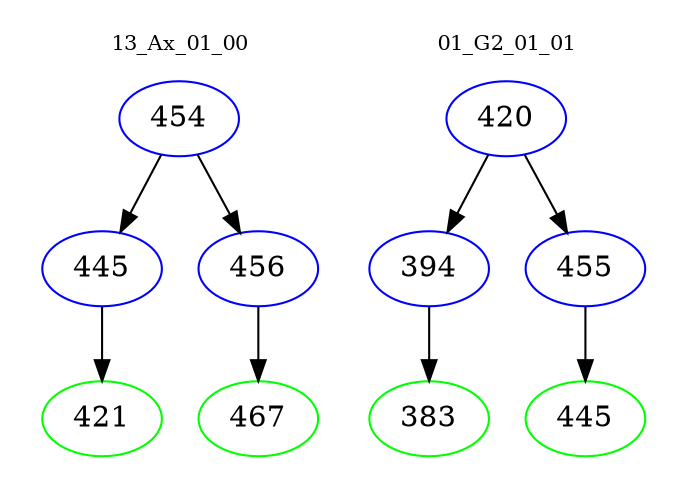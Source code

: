 digraph{
subgraph cluster_0 {
color = white
label = "13_Ax_01_00";
fontsize=10;
T0_454 [label="454", color="blue"]
T0_454 -> T0_445 [color="black"]
T0_445 [label="445", color="blue"]
T0_445 -> T0_421 [color="black"]
T0_421 [label="421", color="green"]
T0_454 -> T0_456 [color="black"]
T0_456 [label="456", color="blue"]
T0_456 -> T0_467 [color="black"]
T0_467 [label="467", color="green"]
}
subgraph cluster_1 {
color = white
label = "01_G2_01_01";
fontsize=10;
T1_420 [label="420", color="blue"]
T1_420 -> T1_394 [color="black"]
T1_394 [label="394", color="blue"]
T1_394 -> T1_383 [color="black"]
T1_383 [label="383", color="green"]
T1_420 -> T1_455 [color="black"]
T1_455 [label="455", color="blue"]
T1_455 -> T1_445 [color="black"]
T1_445 [label="445", color="green"]
}
}
